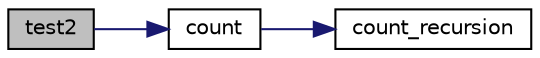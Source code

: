 digraph "test2"
{
  edge [fontname="Helvetica",fontsize="10",labelfontname="Helvetica",labelfontsize="10"];
  node [fontname="Helvetica",fontsize="10",shape=record];
  rankdir="LR";
  Node374 [label="test2",height=0.2,width=0.4,color="black", fillcolor="grey75", style="filled", fontcolor="black"];
  Node374 -> Node375 [color="midnightblue",fontsize="10",style="solid",fontname="Helvetica"];
  Node375 [label="count",height=0.2,width=0.4,color="black", fillcolor="white", style="filled",URL="$d5/d3f/test_8_c.html#a6305520cf78b894bf9380f5102f323a0"];
  Node375 -> Node376 [color="midnightblue",fontsize="10",style="solid",fontname="Helvetica"];
  Node376 [label="count_recursion",height=0.2,width=0.4,color="black", fillcolor="white", style="filled",URL="$d5/d3f/test_8_c.html#a51df574411336773181102acf1afbc09"];
}
